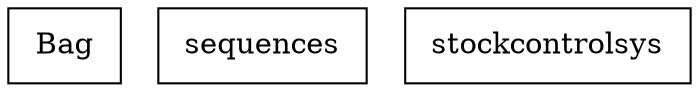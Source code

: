 digraph {
Bag [ label=" Bag " shape= box ]
sequences [ label=" sequences " shape= box ]
stockcontrolsys [ label=" stockcontrolsys " shape= box ]

}
